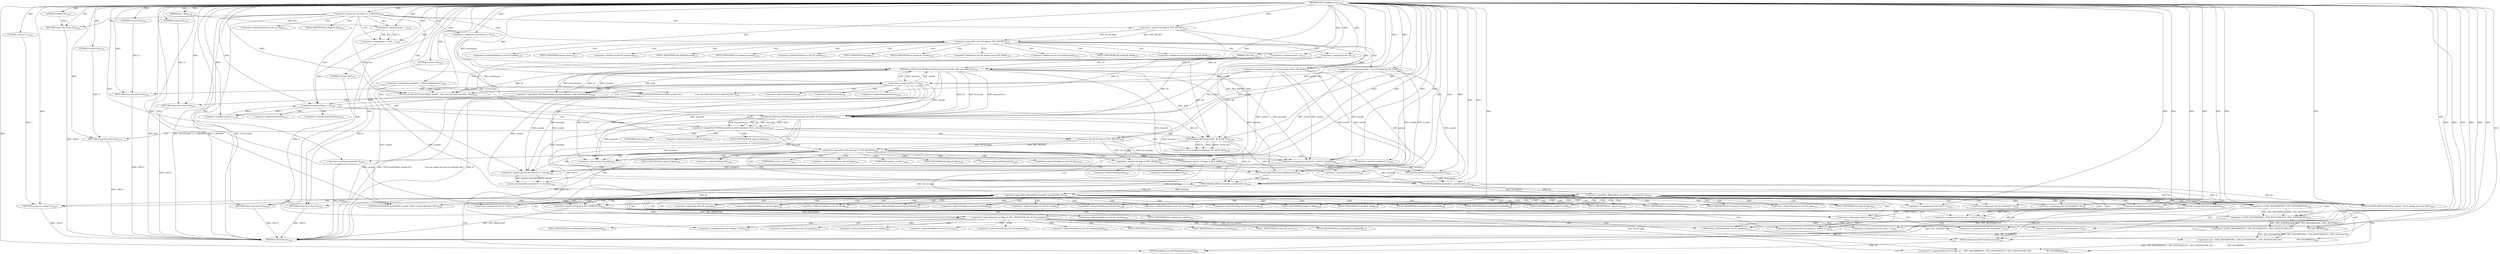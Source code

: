 digraph "TIFFUnlinkDirectory" {  
"44855" [label = <(METHOD,TIFFUnlinkDirectory)<SUB>2128</SUB>> ]
"45139" [label = <(METHOD_RETURN,int)<SUB>2128</SUB>> ]
"44856" [label = <(PARAM,TIFF *tif)<SUB>2128</SUB>> ]
"44857" [label = <(PARAM,tdir_t dirn)<SUB>2128</SUB>> ]
"44860" [label = <(&lt;operator&gt;.assignment,module[] = &quot;TIFFUnlinkDirectory&quot;)<SUB>2130</SUB>> ]
"44914" [label = <(&lt;operator&gt;.assignment,nextdirnum = 0)<SUB>2157</SUB>> ]
"44967" [label = <(&lt;operator&gt;.cast,(void)TIFFSeekFile(tif, off, SEEK_SET))<SUB>2180</SUB>> ]
"45045" [label = <(*tif-&gt;tif_cleanup,(*tif-&gt;tif_cleanup)(tif))<SUB>2211</SUB>> ]
"45087" [label = <(&lt;operators&gt;.assignmentAnd,tif-&gt;tif_flags &amp;= ~(TIFF_BEENWRITING | TIFF_BUFFERSETUP | TIFF_POSTENCODE |\012                        TIFF_BUF4WRITE))<SUB>2220</SUB>> ]
"45099" [label = <(TIFFFreeDirectory,TIFFFreeDirectory(tif))<SUB>2222</SUB>> ]
"45101" [label = <(TIFFDefaultDirectory,TIFFDefaultDirectory(tif))<SUB>2223</SUB>> ]
"45103" [label = <(&lt;operator&gt;.assignment,tif-&gt;tif_diroff = 0)<SUB>2224</SUB>> ]
"45108" [label = <(&lt;operator&gt;.assignment,tif-&gt;tif_nextdiroff = 0)<SUB>2225</SUB>> ]
"45113" [label = <(&lt;operator&gt;.assignment,tif-&gt;tif_lastdiroff = 0)<SUB>2226</SUB>> ]
"45118" [label = <(&lt;operator&gt;.assignment,tif-&gt;tif_curoff = 0)<SUB>2227</SUB>> ]
"45123" [label = <(&lt;operator&gt;.assignment,tif-&gt;tif_row = (uint32_t)-1)<SUB>2228</SUB>> ]
"45130" [label = <(&lt;operator&gt;.assignment,tif-&gt;tif_curstrip = (uint32_t)-1)<SUB>2229</SUB>> ]
"45137" [label = <(RETURN,return (1);,return (1);)<SUB>2230</SUB>> ]
"44868" [label = <(&lt;operator&gt;.equals,tif-&gt;tif_mode == O_RDONLY)<SUB>2136</SUB>> ]
"44881" [label = <(&lt;operator&gt;.logicalNot,!(tif-&gt;tif_flags &amp; TIFF_BIGTIFF))<SUB>2147</SUB>> ]
"44924" [label = <(&lt;operator&gt;.greaterThan,n &gt; 0)<SUB>2159</SUB>> ]
"44927" [label = <(&lt;operator&gt;.postDecrement,n--)<SUB>2159</SUB>> ]
"44956" [label = <(&lt;operator&gt;.logicalNot,!TIFFAdvanceDirectory(tif, &amp;nextdir, NULL, &amp;nextdirnum))<SUB>2173</SUB>> ]
"44974" [label = <(&lt;operator&gt;.logicalNot,!(tif-&gt;tif_flags &amp; TIFF_BIGTIFF))<SUB>2181</SUB>> ]
"45052" [label = <(&lt;operator&gt;.logicalAnd,(tif-&gt;tif_flags &amp; TIFF_MYBUFFER) &amp;&amp; tif-&gt;tif_rawdata)<SUB>2212</SUB>> ]
"45138" [label = <(LITERAL,1,return (1);)<SUB>2230</SUB>> ]
"44874" [label = <(TIFFErrorExtR,TIFFErrorExtR(tif, module,\012                      &quot;Can not unlink directory in read-only file&quot;))<SUB>2138</SUB>> ]
"44878" [label = <(RETURN,return (0);,return (0);)<SUB>2140</SUB>> ]
"44888" [label = <(&lt;operator&gt;.assignment,nextdir = tif-&gt;tif_header.classic.tiff_diroff)<SUB>2149</SUB>> ]
"44897" [label = <(&lt;operator&gt;.assignment,off = 4)<SUB>2150</SUB>> ]
"44919" [label = <(&lt;operator&gt;.assignment,n = dirn - 1)<SUB>2159</SUB>> ]
"44965" [label = <(RETURN,return (0);,return (0);)<SUB>2174</SUB>> ]
"44969" [label = <(TIFFSeekFile,TIFFSeekFile(tif, off, SEEK_SET))<SUB>2180</SUB>> ]
"44982" [label = <(&lt;operator&gt;.assignment,nextdir32 = (uint32_t)nextdir)<SUB>2184</SUB>> ]
"44987" [label = <(assert,assert((uint64_t)nextdir32 == nextdir))<SUB>2185</SUB>> ]
"45062" [label = <(_TIFFfreeExt,_TIFFfreeExt(tif, tif-&gt;tif_rawdata))<SUB>2214</SUB>> ]
"45067" [label = <(&lt;operator&gt;.assignment,tif-&gt;tif_rawdata = NULL)<SUB>2215</SUB>> ]
"45072" [label = <(&lt;operator&gt;.assignment,tif-&gt;tif_rawcc = 0)<SUB>2216</SUB>> ]
"45077" [label = <(&lt;operator&gt;.assignment,tif-&gt;tif_rawdataoff = 0)<SUB>2217</SUB>> ]
"45082" [label = <(&lt;operator&gt;.assignment,tif-&gt;tif_rawdataloaded = 0)<SUB>2218</SUB>> ]
"45091" [label = <(&lt;operator&gt;.not,~(TIFF_BEENWRITING | TIFF_BUFFERSETUP | TIFF_POSTENCODE |\012                        TIFF_BUF4WRITE))<SUB>2220</SUB>> ]
"45127" [label = <(&lt;operator&gt;.subtraction,(uint32_t)-1)<SUB>2228</SUB>> ]
"45134" [label = <(&lt;operator&gt;.subtraction,(uint32_t)-1)<SUB>2229</SUB>> ]
"44879" [label = <(LITERAL,0,return (0);)<SUB>2140</SUB>> ]
"44882" [label = <(&lt;operator&gt;.and,tif-&gt;tif_flags &amp; TIFF_BIGTIFF)<SUB>2147</SUB>> ]
"44902" [label = <(&lt;operator&gt;.assignment,nextdir = tif-&gt;tif_header.big.tiff_diroff)<SUB>2154</SUB>> ]
"44911" [label = <(&lt;operator&gt;.assignment,off = 8)<SUB>2155</SUB>> ]
"44931" [label = <(&lt;operator&gt;.equals,nextdir == 0)<SUB>2161</SUB>> ]
"44943" [label = <(&lt;operator&gt;.logicalNot,!TIFFAdvanceDirectory(tif, &amp;nextdir, &amp;off, &amp;nextdirnum))<SUB>2166</SUB>> ]
"44957" [label = <(TIFFAdvanceDirectory,TIFFAdvanceDirectory(tif, &amp;nextdir, NULL, &amp;nextdirnum))<SUB>2173</SUB>> ]
"44966" [label = <(LITERAL,0,return (0);)<SUB>2174</SUB>> ]
"44975" [label = <(&lt;operator&gt;.and,tif-&gt;tif_flags &amp; TIFF_BIGTIFF)<SUB>2181</SUB>> ]
"44994" [label = <(&lt;operator&gt;.and,tif-&gt;tif_flags &amp; TIFF_SWAB)<SUB>2186</SUB>> ]
"45004" [label = <(&lt;operator&gt;.logicalNot,!WriteOK(tif, &amp;nextdir32, sizeof(uint32_t)))<SUB>2188</SUB>> ]
"45053" [label = <(&lt;operator&gt;.and,tif-&gt;tif_flags &amp; TIFF_MYBUFFER)<SUB>2212</SUB>> ]
"45092" [label = <(&lt;operator&gt;.or,TIFF_BEENWRITING | TIFF_BUFFERSETUP | TIFF_POSTENCODE |\012                        TIFF_BUF4WRITE)<SUB>2220</SUB>> ]
"44921" [label = <(&lt;operator&gt;.subtraction,dirn - 1)<SUB>2159</SUB>> ]
"44935" [label = <(TIFFErrorExtR,TIFFErrorExtR(tif, module, &quot;Directory %u does not exist&quot;, dirn))<SUB>2163</SUB>> ]
"44940" [label = <(RETURN,return (0);,return (0);)<SUB>2164</SUB>> ]
"44953" [label = <(RETURN,return (0);,return (0);)<SUB>2167</SUB>> ]
"44984" [label = <(&lt;operator&gt;.cast,(uint32_t)nextdir)<SUB>2184</SUB>> ]
"44988" [label = <(&lt;operator&gt;.equals,(uint64_t)nextdir32 == nextdir)<SUB>2185</SUB>> ]
"45000" [label = <(TIFFSwabLong,TIFFSwabLong(&amp;nextdir32))<SUB>2187</SUB>> ]
"45012" [label = <(TIFFErrorExtR,TIFFErrorExtR(tif, module, &quot;Error writing directory link&quot;))<SUB>2190</SUB>> ]
"45016" [label = <(RETURN,return (0);,return (0);)<SUB>2191</SUB>> ]
"45021" [label = <(&lt;operator&gt;.and,tif-&gt;tif_flags &amp; TIFF_SWAB)<SUB>2196</SUB>> ]
"45031" [label = <(&lt;operator&gt;.logicalNot,!WriteOK(tif, &amp;nextdir, sizeof(uint64_t)))<SUB>2198</SUB>> ]
"45093" [label = <(&lt;operator&gt;.or,TIFF_BEENWRITING | TIFF_BUFFERSETUP | TIFF_POSTENCODE)<SUB>2220</SUB>> ]
"44941" [label = <(LITERAL,0,return (0);)<SUB>2164</SUB>> ]
"44944" [label = <(TIFFAdvanceDirectory,TIFFAdvanceDirectory(tif, &amp;nextdir, &amp;off, &amp;nextdirnum))<SUB>2166</SUB>> ]
"44954" [label = <(LITERAL,0,return (0);)<SUB>2167</SUB>> ]
"44989" [label = <(&lt;operator&gt;.cast,(uint64_t)nextdir32)<SUB>2185</SUB>> ]
"45005" [label = <(WriteOK,WriteOK(tif, &amp;nextdir32, sizeof(uint32_t)))<SUB>2188</SUB>> ]
"45017" [label = <(LITERAL,0,return (0);)<SUB>2191</SUB>> ]
"45027" [label = <(TIFFSwabLong8,TIFFSwabLong8(&amp;nextdir))<SUB>2197</SUB>> ]
"45039" [label = <(TIFFErrorExtR,TIFFErrorExtR(tif, module, &quot;Error writing directory link&quot;))<SUB>2200</SUB>> ]
"45043" [label = <(RETURN,return (0);,return (0);)<SUB>2201</SUB>> ]
"45094" [label = <(&lt;operator&gt;.or,TIFF_BEENWRITING | TIFF_BUFFERSETUP)<SUB>2220</SUB>> ]
"45009" [label = <(&lt;operator&gt;.sizeOf,sizeof(uint32_t))<SUB>2188</SUB>> ]
"45032" [label = <(WriteOK,WriteOK(tif, &amp;nextdir, sizeof(uint64_t)))<SUB>2198</SUB>> ]
"45044" [label = <(LITERAL,0,return (0);)<SUB>2201</SUB>> ]
"45036" [label = <(&lt;operator&gt;.sizeOf,sizeof(uint64_t))<SUB>2198</SUB>> ]
"44968" [label = <(UNKNOWN,void,void)<SUB>2180</SUB>> ]
"45046" [label = <(&lt;operator&gt;.indirection,*tif-&gt;tif_cleanup)<SUB>2211</SUB>> ]
"45088" [label = <(&lt;operator&gt;.indirectFieldAccess,tif-&gt;tif_flags)<SUB>2220</SUB>> ]
"45104" [label = <(&lt;operator&gt;.indirectFieldAccess,tif-&gt;tif_diroff)<SUB>2224</SUB>> ]
"45109" [label = <(&lt;operator&gt;.indirectFieldAccess,tif-&gt;tif_nextdiroff)<SUB>2225</SUB>> ]
"45114" [label = <(&lt;operator&gt;.indirectFieldAccess,tif-&gt;tif_lastdiroff)<SUB>2226</SUB>> ]
"45119" [label = <(&lt;operator&gt;.indirectFieldAccess,tif-&gt;tif_curoff)<SUB>2227</SUB>> ]
"45124" [label = <(&lt;operator&gt;.indirectFieldAccess,tif-&gt;tif_row)<SUB>2228</SUB>> ]
"45131" [label = <(&lt;operator&gt;.indirectFieldAccess,tif-&gt;tif_curstrip)<SUB>2229</SUB>> ]
"45047" [label = <(&lt;operator&gt;.indirectFieldAccess,tif-&gt;tif_cleanup)<SUB>2211</SUB>> ]
"45058" [label = <(&lt;operator&gt;.indirectFieldAccess,tif-&gt;tif_rawdata)<SUB>2212</SUB>> ]
"45090" [label = <(FIELD_IDENTIFIER,tif_flags,tif_flags)<SUB>2220</SUB>> ]
"45106" [label = <(FIELD_IDENTIFIER,tif_diroff,tif_diroff)<SUB>2224</SUB>> ]
"45111" [label = <(FIELD_IDENTIFIER,tif_nextdiroff,tif_nextdiroff)<SUB>2225</SUB>> ]
"45116" [label = <(FIELD_IDENTIFIER,tif_lastdiroff,tif_lastdiroff)<SUB>2226</SUB>> ]
"45121" [label = <(FIELD_IDENTIFIER,tif_curoff,tif_curoff)<SUB>2227</SUB>> ]
"45126" [label = <(FIELD_IDENTIFIER,tif_row,tif_row)<SUB>2228</SUB>> ]
"45133" [label = <(FIELD_IDENTIFIER,tif_curstrip,tif_curstrip)<SUB>2229</SUB>> ]
"44883" [label = <(&lt;operator&gt;.indirectFieldAccess,tif-&gt;tif_flags)<SUB>2147</SUB>> ]
"44890" [label = <(&lt;operator&gt;.fieldAccess,tif-&gt;tif_header.classic.tiff_diroff)<SUB>2149</SUB>> ]
"44959" [label = <(&lt;operator&gt;.addressOf,&amp;nextdir)<SUB>2173</SUB>> ]
"44962" [label = <(&lt;operator&gt;.addressOf,&amp;nextdirnum)<SUB>2173</SUB>> ]
"44976" [label = <(&lt;operator&gt;.indirectFieldAccess,tif-&gt;tif_flags)<SUB>2181</SUB>> ]
"45049" [label = <(FIELD_IDENTIFIER,tif_cleanup,tif_cleanup)<SUB>2211</SUB>> ]
"45054" [label = <(&lt;operator&gt;.indirectFieldAccess,tif-&gt;tif_flags)<SUB>2212</SUB>> ]
"45060" [label = <(FIELD_IDENTIFIER,tif_rawdata,tif_rawdata)<SUB>2212</SUB>> ]
"45064" [label = <(&lt;operator&gt;.indirectFieldAccess,tif-&gt;tif_rawdata)<SUB>2214</SUB>> ]
"45068" [label = <(&lt;operator&gt;.indirectFieldAccess,tif-&gt;tif_rawdata)<SUB>2215</SUB>> ]
"45073" [label = <(&lt;operator&gt;.indirectFieldAccess,tif-&gt;tif_rawcc)<SUB>2216</SUB>> ]
"45078" [label = <(&lt;operator&gt;.indirectFieldAccess,tif-&gt;tif_rawdataoff)<SUB>2217</SUB>> ]
"45083" [label = <(&lt;operator&gt;.indirectFieldAccess,tif-&gt;tif_rawdataloaded)<SUB>2218</SUB>> ]
"44885" [label = <(FIELD_IDENTIFIER,tif_flags,tif_flags)<SUB>2147</SUB>> ]
"44891" [label = <(&lt;operator&gt;.fieldAccess,tif-&gt;tif_header.classic)<SUB>2149</SUB>> ]
"44896" [label = <(FIELD_IDENTIFIER,tiff_diroff,tiff_diroff)<SUB>2149</SUB>> ]
"44904" [label = <(&lt;operator&gt;.fieldAccess,tif-&gt;tif_header.big.tiff_diroff)<SUB>2154</SUB>> ]
"44978" [label = <(FIELD_IDENTIFIER,tif_flags,tif_flags)<SUB>2181</SUB>> ]
"44985" [label = <(UNKNOWN,uint32_t,uint32_t)<SUB>2184</SUB>> ]
"44995" [label = <(&lt;operator&gt;.indirectFieldAccess,tif-&gt;tif_flags)<SUB>2186</SUB>> ]
"45056" [label = <(FIELD_IDENTIFIER,tif_flags,tif_flags)<SUB>2212</SUB>> ]
"45066" [label = <(FIELD_IDENTIFIER,tif_rawdata,tif_rawdata)<SUB>2214</SUB>> ]
"45070" [label = <(FIELD_IDENTIFIER,tif_rawdata,tif_rawdata)<SUB>2215</SUB>> ]
"45075" [label = <(FIELD_IDENTIFIER,tif_rawcc,tif_rawcc)<SUB>2216</SUB>> ]
"45080" [label = <(FIELD_IDENTIFIER,tif_rawdataoff,tif_rawdataoff)<SUB>2217</SUB>> ]
"45085" [label = <(FIELD_IDENTIFIER,tif_rawdataloaded,tif_rawdataloaded)<SUB>2218</SUB>> ]
"44892" [label = <(&lt;operator&gt;.indirectFieldAccess,tif-&gt;tif_header)<SUB>2149</SUB>> ]
"44895" [label = <(FIELD_IDENTIFIER,classic,classic)<SUB>2149</SUB>> ]
"44905" [label = <(&lt;operator&gt;.fieldAccess,tif-&gt;tif_header.big)<SUB>2154</SUB>> ]
"44910" [label = <(FIELD_IDENTIFIER,tiff_diroff,tiff_diroff)<SUB>2154</SUB>> ]
"44946" [label = <(&lt;operator&gt;.addressOf,&amp;nextdir)<SUB>2166</SUB>> ]
"44948" [label = <(&lt;operator&gt;.addressOf,&amp;off)<SUB>2166</SUB>> ]
"44950" [label = <(&lt;operator&gt;.addressOf,&amp;nextdirnum)<SUB>2166</SUB>> ]
"44990" [label = <(UNKNOWN,uint64_t,uint64_t)<SUB>2185</SUB>> ]
"44997" [label = <(FIELD_IDENTIFIER,tif_flags,tif_flags)<SUB>2186</SUB>> ]
"45001" [label = <(&lt;operator&gt;.addressOf,&amp;nextdir32)<SUB>2187</SUB>> ]
"45007" [label = <(&lt;operator&gt;.addressOf,&amp;nextdir32)<SUB>2188</SUB>> ]
"45022" [label = <(&lt;operator&gt;.indirectFieldAccess,tif-&gt;tif_flags)<SUB>2196</SUB>> ]
"44894" [label = <(FIELD_IDENTIFIER,tif_header,tif_header)<SUB>2149</SUB>> ]
"44906" [label = <(&lt;operator&gt;.indirectFieldAccess,tif-&gt;tif_header)<SUB>2154</SUB>> ]
"44909" [label = <(FIELD_IDENTIFIER,big,big)<SUB>2154</SUB>> ]
"45024" [label = <(FIELD_IDENTIFIER,tif_flags,tif_flags)<SUB>2196</SUB>> ]
"45028" [label = <(&lt;operator&gt;.addressOf,&amp;nextdir)<SUB>2197</SUB>> ]
"45034" [label = <(&lt;operator&gt;.addressOf,&amp;nextdir)<SUB>2198</SUB>> ]
"44908" [label = <(FIELD_IDENTIFIER,tif_header,tif_header)<SUB>2154</SUB>> ]
  "44965" -> "45139"  [ label = "DDG: &lt;RET&gt;"] 
  "44953" -> "45139"  [ label = "DDG: &lt;RET&gt;"] 
  "45137" -> "45139"  [ label = "DDG: &lt;RET&gt;"] 
  "44940" -> "45139"  [ label = "DDG: &lt;RET&gt;"] 
  "45043" -> "45139"  [ label = "DDG: &lt;RET&gt;"] 
  "44878" -> "45139"  [ label = "DDG: &lt;RET&gt;"] 
  "45016" -> "45139"  [ label = "DDG: &lt;RET&gt;"] 
  "44857" -> "45139"  [ label = "DDG: dirn"] 
  "44868" -> "45139"  [ label = "DDG: tif-&gt;tif_mode"] 
  "44868" -> "45139"  [ label = "DDG: tif-&gt;tif_mode == O_RDONLY"] 
  "44874" -> "45139"  [ label = "DDG: tif"] 
  "44874" -> "45139"  [ label = "DDG: module"] 
  "44874" -> "45139"  [ label = "DDG: TIFFErrorExtR(tif, module,\012                      &quot;Can not unlink directory in read-only file&quot;)"] 
  "45093" -> "45139"  [ label = "DDG: TIFF_POSTENCODE"] 
  "45036" -> "45139"  [ label = "DDG: uint64_t"] 
  "45053" -> "45139"  [ label = "DDG: TIFF_MYBUFFER"] 
  "45092" -> "45139"  [ label = "DDG: TIFF_BUF4WRITE"] 
  "45094" -> "45139"  [ label = "DDG: TIFF_BUFFERSETUP"] 
  "44868" -> "45139"  [ label = "DDG: O_RDONLY"] 
  "44969" -> "45139"  [ label = "DDG: SEEK_SET"] 
  "44855" -> "44856"  [ label = "DDG: "] 
  "44855" -> "44857"  [ label = "DDG: "] 
  "44855" -> "44860"  [ label = "DDG: "] 
  "44855" -> "44914"  [ label = "DDG: "] 
  "44969" -> "44967"  [ label = "DDG: tif"] 
  "44969" -> "44967"  [ label = "DDG: off"] 
  "44969" -> "44967"  [ label = "DDG: SEEK_SET"] 
  "45091" -> "45087"  [ label = "DDG: TIFF_BEENWRITING | TIFF_BUFFERSETUP | TIFF_POSTENCODE |\012                        TIFF_BUF4WRITE"] 
  "44855" -> "45103"  [ label = "DDG: "] 
  "44855" -> "45108"  [ label = "DDG: "] 
  "44855" -> "45113"  [ label = "DDG: "] 
  "44855" -> "45118"  [ label = "DDG: "] 
  "45127" -> "45123"  [ label = "DDG: uint32_t"] 
  "45127" -> "45123"  [ label = "DDG: 1"] 
  "45134" -> "45130"  [ label = "DDG: uint32_t"] 
  "45134" -> "45130"  [ label = "DDG: 1"] 
  "45138" -> "45137"  [ label = "DDG: 1"] 
  "44855" -> "45137"  [ label = "DDG: "] 
  "45032" -> "45045"  [ label = "DDG: tif"] 
  "45005" -> "45045"  [ label = "DDG: tif"] 
  "44855" -> "45045"  [ label = "DDG: "] 
  "45053" -> "45087"  [ label = "DDG: tif-&gt;tif_flags"] 
  "45045" -> "45099"  [ label = "DDG: tif"] 
  "45062" -> "45099"  [ label = "DDG: tif"] 
  "44855" -> "45099"  [ label = "DDG: "] 
  "45099" -> "45101"  [ label = "DDG: tif"] 
  "44855" -> "45101"  [ label = "DDG: "] 
  "44855" -> "45138"  [ label = "DDG: "] 
  "44855" -> "44868"  [ label = "DDG: "] 
  "44879" -> "44878"  [ label = "DDG: 0"] 
  "44855" -> "44878"  [ label = "DDG: "] 
  "44882" -> "44881"  [ label = "DDG: tif-&gt;tif_flags"] 
  "44882" -> "44881"  [ label = "DDG: TIFF_BIGTIFF"] 
  "44855" -> "44897"  [ label = "DDG: "] 
  "44921" -> "44919"  [ label = "DDG: dirn"] 
  "44921" -> "44919"  [ label = "DDG: 1"] 
  "44919" -> "44924"  [ label = "DDG: n"] 
  "44927" -> "44924"  [ label = "DDG: n"] 
  "44855" -> "44924"  [ label = "DDG: "] 
  "44924" -> "44927"  [ label = "DDG: n"] 
  "44855" -> "44927"  [ label = "DDG: "] 
  "44957" -> "44956"  [ label = "DDG: tif"] 
  "44957" -> "44956"  [ label = "DDG: &amp;nextdir"] 
  "44957" -> "44956"  [ label = "DDG: NULL"] 
  "44957" -> "44956"  [ label = "DDG: &amp;nextdirnum"] 
  "44966" -> "44965"  [ label = "DDG: 0"] 
  "44855" -> "44965"  [ label = "DDG: "] 
  "44957" -> "44969"  [ label = "DDG: tif"] 
  "44855" -> "44969"  [ label = "DDG: "] 
  "44911" -> "44969"  [ label = "DDG: off"] 
  "44897" -> "44969"  [ label = "DDG: off"] 
  "44944" -> "44969"  [ label = "DDG: &amp;off"] 
  "44975" -> "44974"  [ label = "DDG: tif-&gt;tif_flags"] 
  "44975" -> "44974"  [ label = "DDG: TIFF_BIGTIFF"] 
  "44902" -> "44982"  [ label = "DDG: nextdir"] 
  "44888" -> "44982"  [ label = "DDG: nextdir"] 
  "44957" -> "44982"  [ label = "DDG: &amp;nextdir"] 
  "44931" -> "44982"  [ label = "DDG: nextdir"] 
  "44855" -> "44982"  [ label = "DDG: "] 
  "44944" -> "44982"  [ label = "DDG: &amp;nextdir"] 
  "45053" -> "45052"  [ label = "DDG: tif-&gt;tif_flags"] 
  "45053" -> "45052"  [ label = "DDG: TIFF_MYBUFFER"] 
  "44957" -> "45067"  [ label = "DDG: NULL"] 
  "44855" -> "45067"  [ label = "DDG: "] 
  "44855" -> "45072"  [ label = "DDG: "] 
  "44855" -> "45077"  [ label = "DDG: "] 
  "44855" -> "45082"  [ label = "DDG: "] 
  "45092" -> "45091"  [ label = "DDG: TIFF_BEENWRITING | TIFF_BUFFERSETUP | TIFF_POSTENCODE"] 
  "45092" -> "45091"  [ label = "DDG: TIFF_BUF4WRITE"] 
  "44855" -> "45127"  [ label = "DDG: "] 
  "45127" -> "45134"  [ label = "DDG: uint32_t"] 
  "44855" -> "45134"  [ label = "DDG: "] 
  "44856" -> "44874"  [ label = "DDG: tif"] 
  "44855" -> "44874"  [ label = "DDG: "] 
  "44860" -> "44874"  [ label = "DDG: module"] 
  "44855" -> "44879"  [ label = "DDG: "] 
  "44855" -> "44882"  [ label = "DDG: "] 
  "44855" -> "44888"  [ label = "DDG: "] 
  "44855" -> "44911"  [ label = "DDG: "] 
  "44855" -> "44919"  [ label = "DDG: "] 
  "44944" -> "44957"  [ label = "DDG: tif"] 
  "44856" -> "44957"  [ label = "DDG: tif"] 
  "44855" -> "44957"  [ label = "DDG: "] 
  "44944" -> "44957"  [ label = "DDG: &amp;nextdir"] 
  "44902" -> "44957"  [ label = "DDG: nextdir"] 
  "44888" -> "44957"  [ label = "DDG: nextdir"] 
  "44931" -> "44957"  [ label = "DDG: nextdir"] 
  "44944" -> "44957"  [ label = "DDG: &amp;nextdirnum"] 
  "44914" -> "44957"  [ label = "DDG: nextdirnum"] 
  "44855" -> "44966"  [ label = "DDG: "] 
  "44882" -> "44975"  [ label = "DDG: tif-&gt;tif_flags"] 
  "44882" -> "44975"  [ label = "DDG: TIFF_BIGTIFF"] 
  "44855" -> "44975"  [ label = "DDG: "] 
  "44988" -> "44987"  [ label = "DDG: (uint64_t)nextdir32"] 
  "44988" -> "44987"  [ label = "DDG: nextdir"] 
  "45021" -> "45053"  [ label = "DDG: tif-&gt;tif_flags"] 
  "44994" -> "45053"  [ label = "DDG: tif-&gt;tif_flags"] 
  "44855" -> "45053"  [ label = "DDG: "] 
  "45045" -> "45062"  [ label = "DDG: tif"] 
  "44855" -> "45062"  [ label = "DDG: "] 
  "45052" -> "45062"  [ label = "DDG: tif-&gt;tif_rawdata"] 
  "45093" -> "45092"  [ label = "DDG: TIFF_BEENWRITING | TIFF_BUFFERSETUP"] 
  "45093" -> "45092"  [ label = "DDG: TIFF_POSTENCODE"] 
  "44855" -> "45092"  [ label = "DDG: "] 
  "44855" -> "44902"  [ label = "DDG: "] 
  "44857" -> "44921"  [ label = "DDG: dirn"] 
  "44855" -> "44921"  [ label = "DDG: "] 
  "44902" -> "44931"  [ label = "DDG: nextdir"] 
  "44888" -> "44931"  [ label = "DDG: nextdir"] 
  "44944" -> "44931"  [ label = "DDG: &amp;nextdir"] 
  "44855" -> "44931"  [ label = "DDG: "] 
  "44941" -> "44940"  [ label = "DDG: 0"] 
  "44855" -> "44940"  [ label = "DDG: "] 
  "44944" -> "44943"  [ label = "DDG: tif"] 
  "44944" -> "44943"  [ label = "DDG: &amp;nextdir"] 
  "44944" -> "44943"  [ label = "DDG: &amp;off"] 
  "44944" -> "44943"  [ label = "DDG: &amp;nextdirnum"] 
  "44954" -> "44953"  [ label = "DDG: 0"] 
  "44855" -> "44953"  [ label = "DDG: "] 
  "44902" -> "44984"  [ label = "DDG: nextdir"] 
  "44888" -> "44984"  [ label = "DDG: nextdir"] 
  "44957" -> "44984"  [ label = "DDG: &amp;nextdir"] 
  "44931" -> "44984"  [ label = "DDG: nextdir"] 
  "44855" -> "44984"  [ label = "DDG: "] 
  "44944" -> "44984"  [ label = "DDG: &amp;nextdir"] 
  "44982" -> "44988"  [ label = "DDG: nextdir32"] 
  "44855" -> "44988"  [ label = "DDG: "] 
  "44957" -> "44988"  [ label = "DDG: &amp;nextdir"] 
  "44902" -> "44988"  [ label = "DDG: nextdir"] 
  "44888" -> "44988"  [ label = "DDG: nextdir"] 
  "44931" -> "44988"  [ label = "DDG: nextdir"] 
  "44944" -> "44988"  [ label = "DDG: &amp;nextdir"] 
  "44975" -> "44994"  [ label = "DDG: tif-&gt;tif_flags"] 
  "44855" -> "44994"  [ label = "DDG: "] 
  "45005" -> "45004"  [ label = "DDG: tif"] 
  "45005" -> "45004"  [ label = "DDG: &amp;nextdir32"] 
  "45017" -> "45016"  [ label = "DDG: 0"] 
  "44855" -> "45016"  [ label = "DDG: "] 
  "45094" -> "45093"  [ label = "DDG: TIFF_BEENWRITING"] 
  "45094" -> "45093"  [ label = "DDG: TIFF_BUFFERSETUP"] 
  "44855" -> "45093"  [ label = "DDG: "] 
  "44944" -> "44935"  [ label = "DDG: tif"] 
  "44856" -> "44935"  [ label = "DDG: tif"] 
  "44855" -> "44935"  [ label = "DDG: "] 
  "44860" -> "44935"  [ label = "DDG: module"] 
  "44921" -> "44935"  [ label = "DDG: dirn"] 
  "44855" -> "44941"  [ label = "DDG: "] 
  "44856" -> "44944"  [ label = "DDG: tif"] 
  "44855" -> "44944"  [ label = "DDG: "] 
  "44931" -> "44944"  [ label = "DDG: nextdir"] 
  "44911" -> "44944"  [ label = "DDG: off"] 
  "44897" -> "44944"  [ label = "DDG: off"] 
  "44914" -> "44944"  [ label = "DDG: nextdirnum"] 
  "44855" -> "44954"  [ label = "DDG: "] 
  "44982" -> "44989"  [ label = "DDG: nextdir32"] 
  "44855" -> "44989"  [ label = "DDG: "] 
  "44855" -> "45000"  [ label = "DDG: "] 
  "44982" -> "45000"  [ label = "DDG: nextdir32"] 
  "44969" -> "45005"  [ label = "DDG: tif"] 
  "44855" -> "45005"  [ label = "DDG: "] 
  "45000" -> "45005"  [ label = "DDG: &amp;nextdir32"] 
  "44982" -> "45005"  [ label = "DDG: nextdir32"] 
  "45005" -> "45012"  [ label = "DDG: tif"] 
  "44855" -> "45012"  [ label = "DDG: "] 
  "44860" -> "45012"  [ label = "DDG: module"] 
  "44855" -> "45017"  [ label = "DDG: "] 
  "44975" -> "45021"  [ label = "DDG: tif-&gt;tif_flags"] 
  "44855" -> "45021"  [ label = "DDG: "] 
  "45032" -> "45031"  [ label = "DDG: tif"] 
  "45032" -> "45031"  [ label = "DDG: &amp;nextdir"] 
  "45044" -> "45043"  [ label = "DDG: 0"] 
  "44855" -> "45043"  [ label = "DDG: "] 
  "44855" -> "45094"  [ label = "DDG: "] 
  "44855" -> "45009"  [ label = "DDG: "] 
  "44957" -> "45027"  [ label = "DDG: &amp;nextdir"] 
  "44902" -> "45027"  [ label = "DDG: nextdir"] 
  "44888" -> "45027"  [ label = "DDG: nextdir"] 
  "44931" -> "45027"  [ label = "DDG: nextdir"] 
  "44855" -> "45027"  [ label = "DDG: "] 
  "44944" -> "45027"  [ label = "DDG: &amp;nextdir"] 
  "44969" -> "45032"  [ label = "DDG: tif"] 
  "44855" -> "45032"  [ label = "DDG: "] 
  "44957" -> "45032"  [ label = "DDG: &amp;nextdir"] 
  "45027" -> "45032"  [ label = "DDG: &amp;nextdir"] 
  "44902" -> "45032"  [ label = "DDG: nextdir"] 
  "44888" -> "45032"  [ label = "DDG: nextdir"] 
  "44931" -> "45032"  [ label = "DDG: nextdir"] 
  "44944" -> "45032"  [ label = "DDG: &amp;nextdir"] 
  "45032" -> "45039"  [ label = "DDG: tif"] 
  "44855" -> "45039"  [ label = "DDG: "] 
  "44860" -> "45039"  [ label = "DDG: module"] 
  "44855" -> "45044"  [ label = "DDG: "] 
  "44855" -> "45036"  [ label = "DDG: "] 
  "44868" -> "44919"  [ label = "CDG: "] 
  "44868" -> "44921"  [ label = "CDG: "] 
  "44868" -> "44924"  [ label = "CDG: "] 
  "44868" -> "44874"  [ label = "CDG: "] 
  "44868" -> "44885"  [ label = "CDG: "] 
  "44868" -> "44878"  [ label = "CDG: "] 
  "44868" -> "44914"  [ label = "CDG: "] 
  "44868" -> "44881"  [ label = "CDG: "] 
  "44868" -> "44883"  [ label = "CDG: "] 
  "44868" -> "44882"  [ label = "CDG: "] 
  "44881" -> "44911"  [ label = "CDG: "] 
  "44881" -> "44895"  [ label = "CDG: "] 
  "44881" -> "44902"  [ label = "CDG: "] 
  "44881" -> "44909"  [ label = "CDG: "] 
  "44881" -> "44906"  [ label = "CDG: "] 
  "44881" -> "44888"  [ label = "CDG: "] 
  "44881" -> "44910"  [ label = "CDG: "] 
  "44881" -> "44892"  [ label = "CDG: "] 
  "44881" -> "44905"  [ label = "CDG: "] 
  "44881" -> "44894"  [ label = "CDG: "] 
  "44881" -> "44904"  [ label = "CDG: "] 
  "44881" -> "44896"  [ label = "CDG: "] 
  "44881" -> "44908"  [ label = "CDG: "] 
  "44881" -> "44891"  [ label = "CDG: "] 
  "44881" -> "44897"  [ label = "CDG: "] 
  "44881" -> "44890"  [ label = "CDG: "] 
  "44924" -> "44931"  [ label = "CDG: "] 
  "44924" -> "44962"  [ label = "CDG: "] 
  "44924" -> "44956"  [ label = "CDG: "] 
  "44924" -> "44959"  [ label = "CDG: "] 
  "44924" -> "44957"  [ label = "CDG: "] 
  "44956" -> "44974"  [ label = "CDG: "] 
  "44956" -> "44967"  [ label = "CDG: "] 
  "44956" -> "44968"  [ label = "CDG: "] 
  "44956" -> "44978"  [ label = "CDG: "] 
  "44956" -> "44975"  [ label = "CDG: "] 
  "44956" -> "44969"  [ label = "CDG: "] 
  "44956" -> "44976"  [ label = "CDG: "] 
  "44956" -> "44965"  [ label = "CDG: "] 
  "44974" -> "44989"  [ label = "CDG: "] 
  "44974" -> "45021"  [ label = "CDG: "] 
  "44974" -> "44997"  [ label = "CDG: "] 
  "44974" -> "44987"  [ label = "CDG: "] 
  "44974" -> "45031"  [ label = "CDG: "] 
  "44974" -> "45036"  [ label = "CDG: "] 
  "44974" -> "44985"  [ label = "CDG: "] 
  "44974" -> "45004"  [ label = "CDG: "] 
  "44974" -> "45007"  [ label = "CDG: "] 
  "44974" -> "44984"  [ label = "CDG: "] 
  "44974" -> "45005"  [ label = "CDG: "] 
  "44974" -> "44994"  [ label = "CDG: "] 
  "44974" -> "44988"  [ label = "CDG: "] 
  "44974" -> "45032"  [ label = "CDG: "] 
  "44974" -> "45024"  [ label = "CDG: "] 
  "44974" -> "45034"  [ label = "CDG: "] 
  "44974" -> "45022"  [ label = "CDG: "] 
  "44974" -> "44990"  [ label = "CDG: "] 
  "44974" -> "44982"  [ label = "CDG: "] 
  "44974" -> "45009"  [ label = "CDG: "] 
  "44974" -> "44995"  [ label = "CDG: "] 
  "45052" -> "45083"  [ label = "CDG: "] 
  "45052" -> "45075"  [ label = "CDG: "] 
  "45052" -> "45062"  [ label = "CDG: "] 
  "45052" -> "45073"  [ label = "CDG: "] 
  "45052" -> "45080"  [ label = "CDG: "] 
  "45052" -> "45067"  [ label = "CDG: "] 
  "45052" -> "45066"  [ label = "CDG: "] 
  "45052" -> "45082"  [ label = "CDG: "] 
  "45052" -> "45068"  [ label = "CDG: "] 
  "45052" -> "45072"  [ label = "CDG: "] 
  "45052" -> "45077"  [ label = "CDG: "] 
  "45052" -> "45078"  [ label = "CDG: "] 
  "45052" -> "45064"  [ label = "CDG: "] 
  "45052" -> "45070"  [ label = "CDG: "] 
  "45052" -> "45085"  [ label = "CDG: "] 
  "45053" -> "45060"  [ label = "CDG: "] 
  "45053" -> "45058"  [ label = "CDG: "] 
  "44931" -> "44940"  [ label = "CDG: "] 
  "44931" -> "44943"  [ label = "CDG: "] 
  "44931" -> "44950"  [ label = "CDG: "] 
  "44931" -> "44944"  [ label = "CDG: "] 
  "44931" -> "44946"  [ label = "CDG: "] 
  "44931" -> "44948"  [ label = "CDG: "] 
  "44931" -> "44935"  [ label = "CDG: "] 
  "44943" -> "44927"  [ label = "CDG: "] 
  "44943" -> "44953"  [ label = "CDG: "] 
  "44943" -> "44924"  [ label = "CDG: "] 
  "44994" -> "45001"  [ label = "CDG: "] 
  "44994" -> "45000"  [ label = "CDG: "] 
  "45004" -> "45101"  [ label = "CDG: "] 
  "45004" -> "45103"  [ label = "CDG: "] 
  "45004" -> "45108"  [ label = "CDG: "] 
  "45004" -> "45121"  [ label = "CDG: "] 
  "45004" -> "45126"  [ label = "CDG: "] 
  "45004" -> "45099"  [ label = "CDG: "] 
  "45004" -> "45090"  [ label = "CDG: "] 
  "45004" -> "45088"  [ label = "CDG: "] 
  "45004" -> "45049"  [ label = "CDG: "] 
  "45004" -> "45109"  [ label = "CDG: "] 
  "45004" -> "45056"  [ label = "CDG: "] 
  "45004" -> "45054"  [ label = "CDG: "] 
  "45004" -> "45087"  [ label = "CDG: "] 
  "45004" -> "45131"  [ label = "CDG: "] 
  "45004" -> "45047"  [ label = "CDG: "] 
  "45004" -> "45094"  [ label = "CDG: "] 
  "45004" -> "45113"  [ label = "CDG: "] 
  "45004" -> "45053"  [ label = "CDG: "] 
  "45004" -> "45130"  [ label = "CDG: "] 
  "45004" -> "45052"  [ label = "CDG: "] 
  "45004" -> "45124"  [ label = "CDG: "] 
  "45004" -> "45119"  [ label = "CDG: "] 
  "45004" -> "45093"  [ label = "CDG: "] 
  "45004" -> "45111"  [ label = "CDG: "] 
  "45004" -> "45104"  [ label = "CDG: "] 
  "45004" -> "45123"  [ label = "CDG: "] 
  "45004" -> "45118"  [ label = "CDG: "] 
  "45004" -> "45092"  [ label = "CDG: "] 
  "45004" -> "45045"  [ label = "CDG: "] 
  "45004" -> "45091"  [ label = "CDG: "] 
  "45004" -> "45106"  [ label = "CDG: "] 
  "45004" -> "45012"  [ label = "CDG: "] 
  "45004" -> "45134"  [ label = "CDG: "] 
  "45004" -> "45016"  [ label = "CDG: "] 
  "45004" -> "45133"  [ label = "CDG: "] 
  "45004" -> "45137"  [ label = "CDG: "] 
  "45004" -> "45116"  [ label = "CDG: "] 
  "45004" -> "45127"  [ label = "CDG: "] 
  "45004" -> "45046"  [ label = "CDG: "] 
  "45004" -> "45114"  [ label = "CDG: "] 
  "45021" -> "45027"  [ label = "CDG: "] 
  "45021" -> "45028"  [ label = "CDG: "] 
  "45031" -> "45101"  [ label = "CDG: "] 
  "45031" -> "45103"  [ label = "CDG: "] 
  "45031" -> "45108"  [ label = "CDG: "] 
  "45031" -> "45121"  [ label = "CDG: "] 
  "45031" -> "45126"  [ label = "CDG: "] 
  "45031" -> "45099"  [ label = "CDG: "] 
  "45031" -> "45090"  [ label = "CDG: "] 
  "45031" -> "45088"  [ label = "CDG: "] 
  "45031" -> "45049"  [ label = "CDG: "] 
  "45031" -> "45109"  [ label = "CDG: "] 
  "45031" -> "45056"  [ label = "CDG: "] 
  "45031" -> "45054"  [ label = "CDG: "] 
  "45031" -> "45087"  [ label = "CDG: "] 
  "45031" -> "45131"  [ label = "CDG: "] 
  "45031" -> "45047"  [ label = "CDG: "] 
  "45031" -> "45094"  [ label = "CDG: "] 
  "45031" -> "45113"  [ label = "CDG: "] 
  "45031" -> "45053"  [ label = "CDG: "] 
  "45031" -> "45043"  [ label = "CDG: "] 
  "45031" -> "45130"  [ label = "CDG: "] 
  "45031" -> "45052"  [ label = "CDG: "] 
  "45031" -> "45124"  [ label = "CDG: "] 
  "45031" -> "45119"  [ label = "CDG: "] 
  "45031" -> "45093"  [ label = "CDG: "] 
  "45031" -> "45111"  [ label = "CDG: "] 
  "45031" -> "45104"  [ label = "CDG: "] 
  "45031" -> "45123"  [ label = "CDG: "] 
  "45031" -> "45118"  [ label = "CDG: "] 
  "45031" -> "45092"  [ label = "CDG: "] 
  "45031" -> "45045"  [ label = "CDG: "] 
  "45031" -> "45091"  [ label = "CDG: "] 
  "45031" -> "45106"  [ label = "CDG: "] 
  "45031" -> "45134"  [ label = "CDG: "] 
  "45031" -> "45039"  [ label = "CDG: "] 
  "45031" -> "45133"  [ label = "CDG: "] 
  "45031" -> "45137"  [ label = "CDG: "] 
  "45031" -> "45116"  [ label = "CDG: "] 
  "45031" -> "45127"  [ label = "CDG: "] 
  "45031" -> "45046"  [ label = "CDG: "] 
  "45031" -> "45114"  [ label = "CDG: "] 
}
